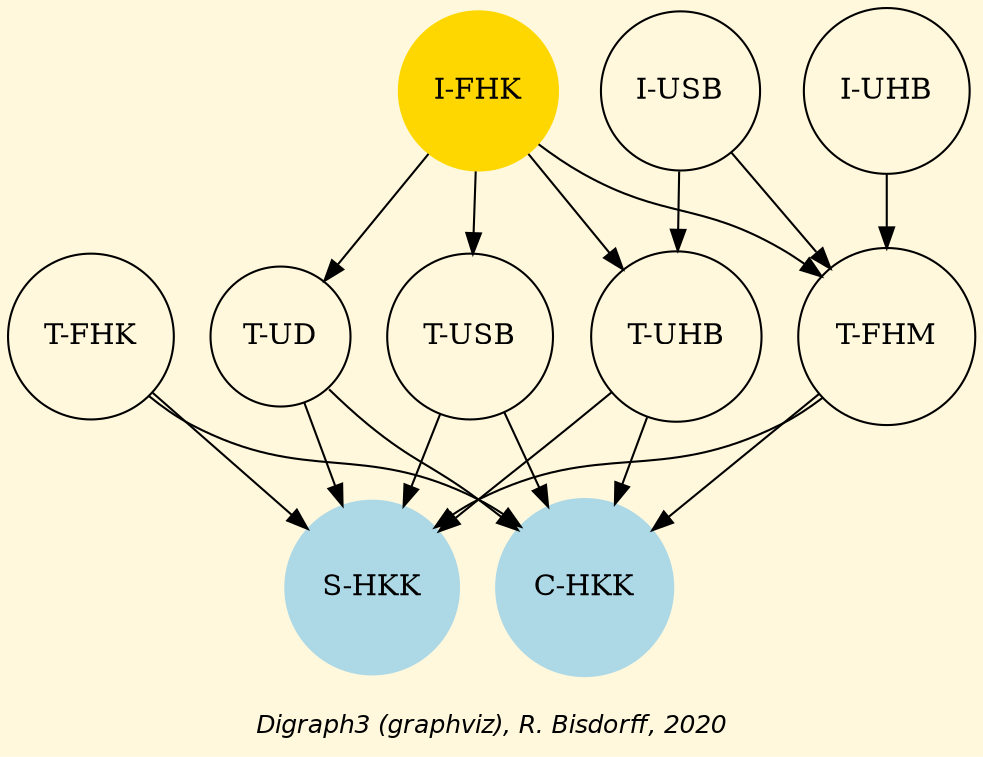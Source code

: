 digraph G {
graph [ bgcolor = cornsilk, fontname = "Helvetica-Oblique",
 fontsize = 12,
 label = "\nDigraph3 (graphviz), R. Bisdorff, 2020", size="7,7"];
n1 [shape = "circle", label = "T-UD"];
n2 [shape = "circle", label = "T-FHK"];
n3 [shape = "circle", label = "T-FHM"];
n4 [shape = "circle", label = "I-FHK", style = "filled", color = gold];
n5 [shape = "circle", label = "T-USB"];
n6 [shape = "circle", label = "I-USB"];
n7 [shape = "circle", label = "T-UHB"];
n8 [shape = "circle", label = "I-UHB"];
n9 [shape = "circle", label = "S-HKK", style = "filled", color = lightblue];
n10 [shape = "circle", label = "C-HKK", style = "filled", color = lightblue];
{rank = 0; n4; }
{rank = 1; n2; n6; n8; }
{rank = 2; n7; }
{rank = 3; n1; n3; n5; n7;}
{rank = 4; n9; n10; }
n4-> n1 [dir=forward, color=black] ;
n1-> n9 [dir=forward, color=black] ;
n1-> n10 [dir=forward, color=black] ;
n2-> n9 [dir=forward, color=black] ;
n2-> n10 [dir=forward, color=black] ;
n4-> n3 [dir=forward, color=black] ;
n6-> n3 [dir=forward, color=black] ;
n8-> n3 [dir=forward, color=black] ;
n3-> n9 [dir=forward, color=black] ;
n3-> n10 [dir=forward, color=black] ;
n4-> n5 [dir=forward, color=black] ;
n4-> n7 [dir=forward, color=black] ;
n5-> n9 [dir=forward, color=black] ;
n5-> n10 [dir=forward, color=black] ;
n6-> n7 [dir=forward, color=black] ;
n7-> n9 [dir=forward, color=black] ;
n7-> n10 [dir=forward, color=black] ;
}
